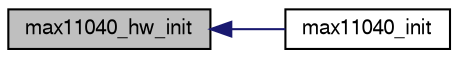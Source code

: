 digraph "max11040_hw_init"
{
  edge [fontname="FreeSans",fontsize="10",labelfontname="FreeSans",labelfontsize="10"];
  node [fontname="FreeSans",fontsize="10",shape=record];
  rankdir="LR";
  Node1 [label="max11040_hw_init",height=0.2,width=0.4,color="black", fillcolor="grey75", style="filled", fontcolor="black"];
  Node1 -> Node2 [dir="back",color="midnightblue",fontsize="10",style="solid",fontname="FreeSans"];
  Node2 [label="max11040_init",height=0.2,width=0.4,color="black", fillcolor="white", style="filled",URL="$max11040_8h.html#af487ad16014706304f80627dd3f056fb"];
}
